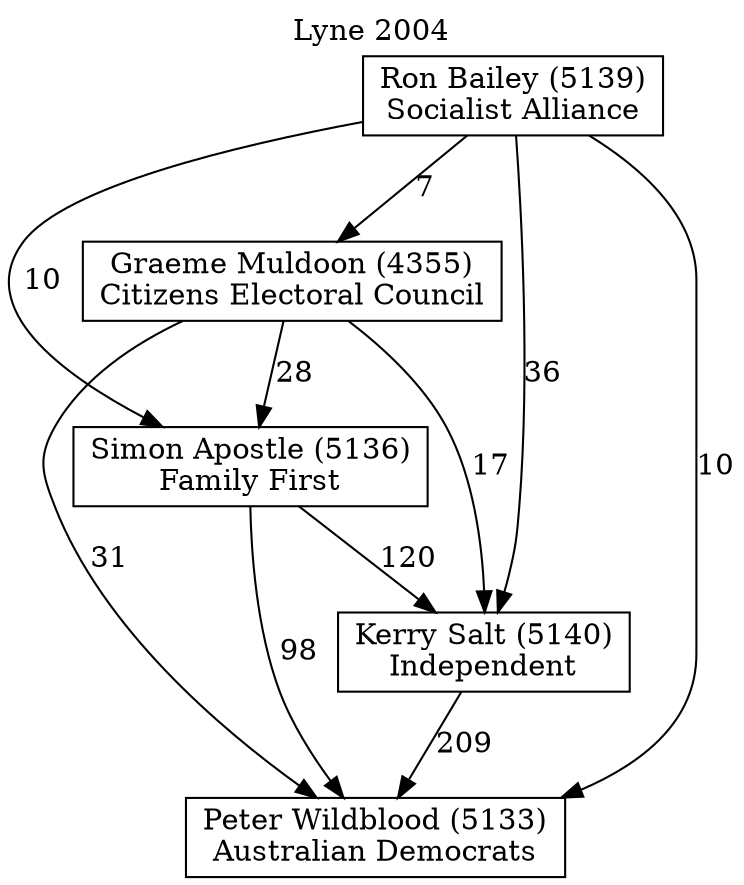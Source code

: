 // House preference flow
digraph "Peter Wildblood (5133)_Lyne_2004" {
	graph [label="Lyne 2004" labelloc=t mclimit=10]
	node [shape=box]
	"Peter Wildblood (5133)" [label="Peter Wildblood (5133)
Australian Democrats"]
	"Kerry Salt (5140)" [label="Kerry Salt (5140)
Independent"]
	"Simon Apostle (5136)" [label="Simon Apostle (5136)
Family First"]
	"Graeme Muldoon (4355)" [label="Graeme Muldoon (4355)
Citizens Electoral Council"]
	"Ron Bailey (5139)" [label="Ron Bailey (5139)
Socialist Alliance"]
	"Kerry Salt (5140)" -> "Peter Wildblood (5133)" [label=209]
	"Simon Apostle (5136)" -> "Kerry Salt (5140)" [label=120]
	"Graeme Muldoon (4355)" -> "Simon Apostle (5136)" [label=28]
	"Ron Bailey (5139)" -> "Graeme Muldoon (4355)" [label=7]
	"Simon Apostle (5136)" -> "Peter Wildblood (5133)" [label=98]
	"Graeme Muldoon (4355)" -> "Peter Wildblood (5133)" [label=31]
	"Ron Bailey (5139)" -> "Peter Wildblood (5133)" [label=10]
	"Ron Bailey (5139)" -> "Simon Apostle (5136)" [label=10]
	"Graeme Muldoon (4355)" -> "Kerry Salt (5140)" [label=17]
	"Ron Bailey (5139)" -> "Kerry Salt (5140)" [label=36]
}
